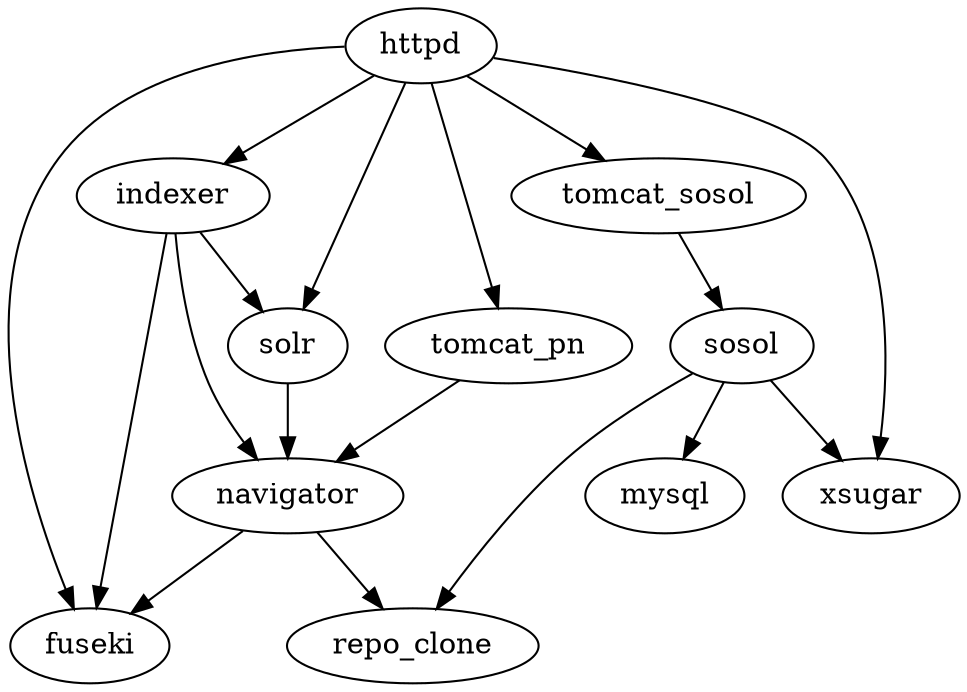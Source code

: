 digraph D {

  tomcat_pn -> navigator
  solr -> navigator
  tomcat_sosol -> sosol
  indexer -> {navigator, fuseki, solr}
  navigator -> {repo_clone, fuseki}
  sosol -> {mysql, repo_clone, xsugar}
  httpd -> {indexer, tomcat_sosol, tomcat_pn, fuseki, solr, xsugar}

}
